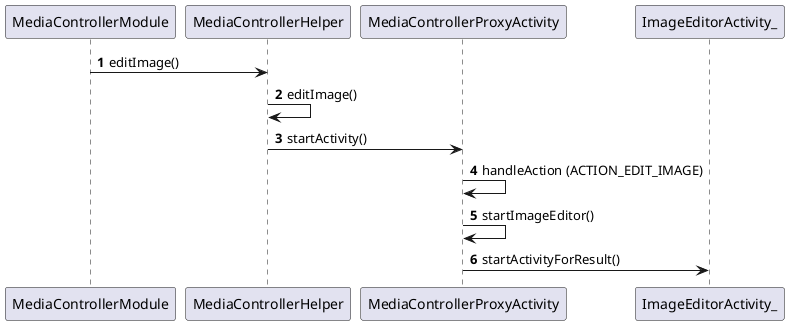 @startuml
'https://plantuml.com/sequence-diagram

autonumber

MediaControllerModule -> MediaControllerHelper: editImage()
MediaControllerHelper ->MediaControllerHelper: editImage()
MediaControllerHelper -> MediaControllerProxyActivity: startActivity()
MediaControllerProxyActivity -> MediaControllerProxyActivity: handleAction (ACTION_EDIT_IMAGE)
MediaControllerProxyActivity -> MediaControllerProxyActivity: startImageEditor()
MediaControllerProxyActivity -> ImageEditorActivity_: startActivityForResult()
@enduml